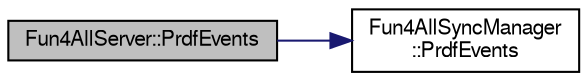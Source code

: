 digraph "Fun4AllServer::PrdfEvents"
{
  bgcolor="transparent";
  edge [fontname="FreeSans",fontsize="10",labelfontname="FreeSans",labelfontsize="10"];
  node [fontname="FreeSans",fontsize="10",shape=record];
  rankdir="LR";
  Node1 [label="Fun4AllServer::PrdfEvents",height=0.2,width=0.4,color="black", fillcolor="grey75", style="filled" fontcolor="black"];
  Node1 -> Node2 [color="midnightblue",fontsize="10",style="solid",fontname="FreeSans"];
  Node2 [label="Fun4AllSyncManager\l::PrdfEvents",height=0.2,width=0.4,color="black",URL="$dd/ded/classFun4AllSyncManager.html#aa33b47cb0501365049cb4b9a51ac591b"];
}

